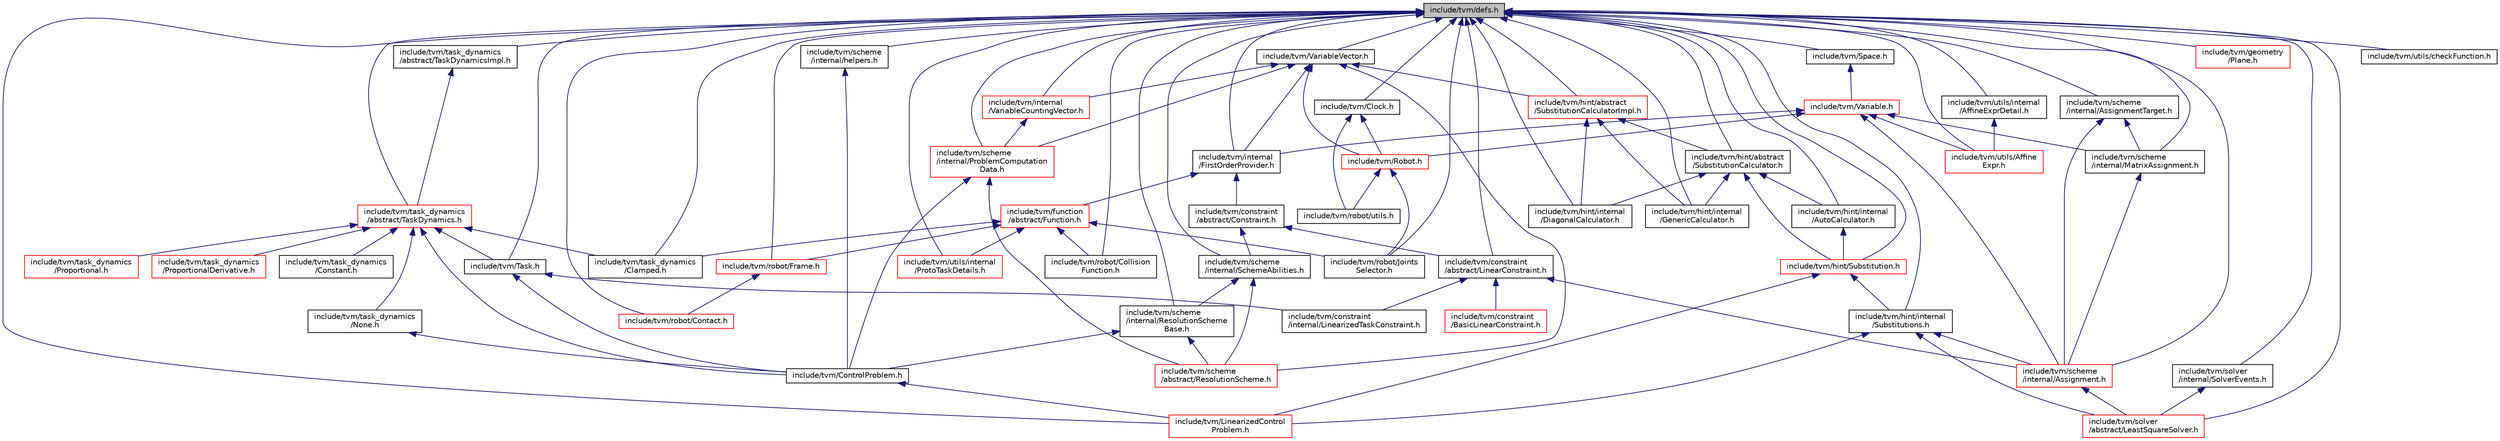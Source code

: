 digraph "include/tvm/defs.h"
{
  edge [fontname="Helvetica",fontsize="10",labelfontname="Helvetica",labelfontsize="10"];
  node [fontname="Helvetica",fontsize="10",shape=record];
  Node4 [label="include/tvm/defs.h",height=0.2,width=0.4,color="black", fillcolor="grey75", style="filled", fontcolor="black"];
  Node4 -> Node5 [dir="back",color="midnightblue",fontsize="10",style="solid",fontname="Helvetica"];
  Node5 [label="include/tvm/Clock.h",height=0.2,width=0.4,color="black", fillcolor="white", style="filled",URL="$Clock_8h.html"];
  Node5 -> Node6 [dir="back",color="midnightblue",fontsize="10",style="solid",fontname="Helvetica"];
  Node6 [label="include/tvm/Robot.h",height=0.2,width=0.4,color="red", fillcolor="white", style="filled",URL="$Robot_8h.html"];
  Node6 -> Node10 [dir="back",color="midnightblue",fontsize="10",style="solid",fontname="Helvetica"];
  Node10 [label="include/tvm/robot/Joints\lSelector.h",height=0.2,width=0.4,color="black", fillcolor="white", style="filled",URL="$JointsSelector_8h.html"];
  Node6 -> Node12 [dir="back",color="midnightblue",fontsize="10",style="solid",fontname="Helvetica"];
  Node12 [label="include/tvm/robot/utils.h",height=0.2,width=0.4,color="black", fillcolor="white", style="filled",URL="$utils_8h.html"];
  Node5 -> Node12 [dir="back",color="midnightblue",fontsize="10",style="solid",fontname="Helvetica"];
  Node4 -> Node13 [dir="back",color="midnightblue",fontsize="10",style="solid",fontname="Helvetica"];
  Node13 [label="include/tvm/internal\l/FirstOrderProvider.h",height=0.2,width=0.4,color="black", fillcolor="white", style="filled",URL="$FirstOrderProvider_8h.html"];
  Node13 -> Node14 [dir="back",color="midnightblue",fontsize="10",style="solid",fontname="Helvetica"];
  Node14 [label="include/tvm/constraint\l/abstract/Constraint.h",height=0.2,width=0.4,color="black", fillcolor="white", style="filled",URL="$Constraint_8h.html"];
  Node14 -> Node15 [dir="back",color="midnightblue",fontsize="10",style="solid",fontname="Helvetica"];
  Node15 [label="include/tvm/constraint\l/abstract/LinearConstraint.h",height=0.2,width=0.4,color="black", fillcolor="white", style="filled",URL="$LinearConstraint_8h.html"];
  Node15 -> Node16 [dir="back",color="midnightblue",fontsize="10",style="solid",fontname="Helvetica"];
  Node16 [label="include/tvm/constraint\l/BasicLinearConstraint.h",height=0.2,width=0.4,color="red", fillcolor="white", style="filled",URL="$BasicLinearConstraint_8h.html"];
  Node15 -> Node27 [dir="back",color="midnightblue",fontsize="10",style="solid",fontname="Helvetica"];
  Node27 [label="include/tvm/constraint\l/internal/LinearizedTaskConstraint.h",height=0.2,width=0.4,color="black", fillcolor="white", style="filled",URL="$LinearizedTaskConstraint_8h.html"];
  Node15 -> Node22 [dir="back",color="midnightblue",fontsize="10",style="solid",fontname="Helvetica"];
  Node22 [label="include/tvm/scheme\l/internal/Assignment.h",height=0.2,width=0.4,color="red", fillcolor="white", style="filled",URL="$Assignment_8h.html"];
  Node22 -> Node23 [dir="back",color="midnightblue",fontsize="10",style="solid",fontname="Helvetica"];
  Node23 [label="include/tvm/solver\l/abstract/LeastSquareSolver.h",height=0.2,width=0.4,color="red", fillcolor="white", style="filled",URL="$LeastSquareSolver_8h.html"];
  Node14 -> Node28 [dir="back",color="midnightblue",fontsize="10",style="solid",fontname="Helvetica"];
  Node28 [label="include/tvm/scheme\l/internal/SchemeAbilities.h",height=0.2,width=0.4,color="black", fillcolor="white", style="filled",URL="$SchemeAbilities_8h.html"];
  Node28 -> Node29 [dir="back",color="midnightblue",fontsize="10",style="solid",fontname="Helvetica"];
  Node29 [label="include/tvm/scheme\l/internal/ResolutionScheme\lBase.h",height=0.2,width=0.4,color="black", fillcolor="white", style="filled",URL="$ResolutionSchemeBase_8h.html"];
  Node29 -> Node30 [dir="back",color="midnightblue",fontsize="10",style="solid",fontname="Helvetica"];
  Node30 [label="include/tvm/ControlProblem.h",height=0.2,width=0.4,color="black", fillcolor="white", style="filled",URL="$ControlProblem_8h.html"];
  Node30 -> Node19 [dir="back",color="midnightblue",fontsize="10",style="solid",fontname="Helvetica"];
  Node19 [label="include/tvm/LinearizedControl\lProblem.h",height=0.2,width=0.4,color="red", fillcolor="white", style="filled",URL="$LinearizedControlProblem_8h.html"];
  Node29 -> Node31 [dir="back",color="midnightblue",fontsize="10",style="solid",fontname="Helvetica"];
  Node31 [label="include/tvm/scheme\l/abstract/ResolutionScheme.h",height=0.2,width=0.4,color="red", fillcolor="white", style="filled",URL="$ResolutionScheme_8h.html"];
  Node28 -> Node31 [dir="back",color="midnightblue",fontsize="10",style="solid",fontname="Helvetica"];
  Node13 -> Node32 [dir="back",color="midnightblue",fontsize="10",style="solid",fontname="Helvetica"];
  Node32 [label="include/tvm/function\l/abstract/Function.h",height=0.2,width=0.4,color="red", fillcolor="white", style="filled",URL="$Function_8h.html"];
  Node32 -> Node36 [dir="back",color="midnightblue",fontsize="10",style="solid",fontname="Helvetica"];
  Node36 [label="include/tvm/utils/internal\l/ProtoTaskDetails.h",height=0.2,width=0.4,color="red", fillcolor="white", style="filled",URL="$ProtoTaskDetails_8h.html"];
  Node32 -> Node39 [dir="back",color="midnightblue",fontsize="10",style="solid",fontname="Helvetica"];
  Node39 [label="include/tvm/robot/Collision\lFunction.h",height=0.2,width=0.4,color="black", fillcolor="white", style="filled",URL="$CollisionFunction_8h.html"];
  Node32 -> Node40 [dir="back",color="midnightblue",fontsize="10",style="solid",fontname="Helvetica"];
  Node40 [label="include/tvm/robot/Frame.h",height=0.2,width=0.4,color="red", fillcolor="white", style="filled",URL="$Frame_8h.html"];
  Node40 -> Node42 [dir="back",color="midnightblue",fontsize="10",style="solid",fontname="Helvetica"];
  Node42 [label="include/tvm/robot/Contact.h",height=0.2,width=0.4,color="red", fillcolor="white", style="filled",URL="$Contact_8h.html"];
  Node32 -> Node10 [dir="back",color="midnightblue",fontsize="10",style="solid",fontname="Helvetica"];
  Node32 -> Node46 [dir="back",color="midnightblue",fontsize="10",style="solid",fontname="Helvetica"];
  Node46 [label="include/tvm/task_dynamics\l/Clamped.h",height=0.2,width=0.4,color="black", fillcolor="white", style="filled",URL="$Clamped_8h.html"];
  Node4 -> Node48 [dir="back",color="midnightblue",fontsize="10",style="solid",fontname="Helvetica"];
  Node48 [label="include/tvm/Space.h",height=0.2,width=0.4,color="black", fillcolor="white", style="filled",URL="$Space_8h.html"];
  Node48 -> Node49 [dir="back",color="midnightblue",fontsize="10",style="solid",fontname="Helvetica"];
  Node49 [label="include/tvm/Variable.h",height=0.2,width=0.4,color="red", fillcolor="white", style="filled",URL="$Variable_8h.html"];
  Node49 -> Node13 [dir="back",color="midnightblue",fontsize="10",style="solid",fontname="Helvetica"];
  Node49 -> Node51 [dir="back",color="midnightblue",fontsize="10",style="solid",fontname="Helvetica"];
  Node51 [label="include/tvm/utils/Affine\lExpr.h",height=0.2,width=0.4,color="red", fillcolor="white", style="filled",URL="$AffineExpr_8h.html"];
  Node49 -> Node6 [dir="back",color="midnightblue",fontsize="10",style="solid",fontname="Helvetica"];
  Node49 -> Node22 [dir="back",color="midnightblue",fontsize="10",style="solid",fontname="Helvetica"];
  Node49 -> Node56 [dir="back",color="midnightblue",fontsize="10",style="solid",fontname="Helvetica"];
  Node56 [label="include/tvm/scheme\l/internal/MatrixAssignment.h",height=0.2,width=0.4,color="black", fillcolor="white", style="filled",URL="$MatrixAssignment_8h.html"];
  Node56 -> Node22 [dir="back",color="midnightblue",fontsize="10",style="solid",fontname="Helvetica"];
  Node4 -> Node57 [dir="back",color="midnightblue",fontsize="10",style="solid",fontname="Helvetica"];
  Node57 [label="include/tvm/VariableVector.h",height=0.2,width=0.4,color="black", fillcolor="white", style="filled",URL="$VariableVector_8h.html"];
  Node57 -> Node13 [dir="back",color="midnightblue",fontsize="10",style="solid",fontname="Helvetica"];
  Node57 -> Node58 [dir="back",color="midnightblue",fontsize="10",style="solid",fontname="Helvetica"];
  Node58 [label="include/tvm/internal\l/VariableCountingVector.h",height=0.2,width=0.4,color="red", fillcolor="white", style="filled",URL="$VariableCountingVector_8h.html"];
  Node58 -> Node59 [dir="back",color="midnightblue",fontsize="10",style="solid",fontname="Helvetica"];
  Node59 [label="include/tvm/scheme\l/internal/ProblemComputation\lData.h",height=0.2,width=0.4,color="red", fillcolor="white", style="filled",URL="$ProblemComputationData_8h.html"];
  Node59 -> Node30 [dir="back",color="midnightblue",fontsize="10",style="solid",fontname="Helvetica"];
  Node59 -> Node31 [dir="back",color="midnightblue",fontsize="10",style="solid",fontname="Helvetica"];
  Node57 -> Node59 [dir="back",color="midnightblue",fontsize="10",style="solid",fontname="Helvetica"];
  Node57 -> Node60 [dir="back",color="midnightblue",fontsize="10",style="solid",fontname="Helvetica"];
  Node60 [label="include/tvm/hint/abstract\l/SubstitutionCalculatorImpl.h",height=0.2,width=0.4,color="red", fillcolor="white", style="filled",URL="$SubstitutionCalculatorImpl_8h.html"];
  Node60 -> Node61 [dir="back",color="midnightblue",fontsize="10",style="solid",fontname="Helvetica"];
  Node61 [label="include/tvm/hint/abstract\l/SubstitutionCalculator.h",height=0.2,width=0.4,color="black", fillcolor="white", style="filled",URL="$SubstitutionCalculator_8h.html"];
  Node61 -> Node62 [dir="back",color="midnightblue",fontsize="10",style="solid",fontname="Helvetica"];
  Node62 [label="include/tvm/hint/internal\l/AutoCalculator.h",height=0.2,width=0.4,color="black", fillcolor="white", style="filled",URL="$AutoCalculator_8h.html"];
  Node62 -> Node63 [dir="back",color="midnightblue",fontsize="10",style="solid",fontname="Helvetica"];
  Node63 [label="include/tvm/hint/Substitution.h",height=0.2,width=0.4,color="red", fillcolor="white", style="filled",URL="$Substitution_8h.html"];
  Node63 -> Node18 [dir="back",color="midnightblue",fontsize="10",style="solid",fontname="Helvetica"];
  Node18 [label="include/tvm/hint/internal\l/Substitutions.h",height=0.2,width=0.4,color="black", fillcolor="white", style="filled",URL="$Substitutions_8h.html"];
  Node18 -> Node19 [dir="back",color="midnightblue",fontsize="10",style="solid",fontname="Helvetica"];
  Node18 -> Node22 [dir="back",color="midnightblue",fontsize="10",style="solid",fontname="Helvetica"];
  Node18 -> Node23 [dir="back",color="midnightblue",fontsize="10",style="solid",fontname="Helvetica"];
  Node63 -> Node19 [dir="back",color="midnightblue",fontsize="10",style="solid",fontname="Helvetica"];
  Node61 -> Node64 [dir="back",color="midnightblue",fontsize="10",style="solid",fontname="Helvetica"];
  Node64 [label="include/tvm/hint/internal\l/DiagonalCalculator.h",height=0.2,width=0.4,color="black", fillcolor="white", style="filled",URL="$DiagonalCalculator_8h.html"];
  Node61 -> Node65 [dir="back",color="midnightblue",fontsize="10",style="solid",fontname="Helvetica"];
  Node65 [label="include/tvm/hint/internal\l/GenericCalculator.h",height=0.2,width=0.4,color="black", fillcolor="white", style="filled",URL="$GenericCalculator_8h.html"];
  Node61 -> Node63 [dir="back",color="midnightblue",fontsize="10",style="solid",fontname="Helvetica"];
  Node60 -> Node64 [dir="back",color="midnightblue",fontsize="10",style="solid",fontname="Helvetica"];
  Node60 -> Node65 [dir="back",color="midnightblue",fontsize="10",style="solid",fontname="Helvetica"];
  Node57 -> Node6 [dir="back",color="midnightblue",fontsize="10",style="solid",fontname="Helvetica"];
  Node57 -> Node31 [dir="back",color="midnightblue",fontsize="10",style="solid",fontname="Helvetica"];
  Node4 -> Node15 [dir="back",color="midnightblue",fontsize="10",style="solid",fontname="Helvetica"];
  Node4 -> Node38 [dir="back",color="midnightblue",fontsize="10",style="solid",fontname="Helvetica"];
  Node38 [label="include/tvm/Task.h",height=0.2,width=0.4,color="black", fillcolor="white", style="filled",URL="$Task_8h.html"];
  Node38 -> Node27 [dir="back",color="midnightblue",fontsize="10",style="solid",fontname="Helvetica"];
  Node38 -> Node30 [dir="back",color="midnightblue",fontsize="10",style="solid",fontname="Helvetica"];
  Node4 -> Node66 [dir="back",color="midnightblue",fontsize="10",style="solid",fontname="Helvetica"];
  Node66 [label="include/tvm/task_dynamics\l/abstract/TaskDynamics.h",height=0.2,width=0.4,color="red", fillcolor="white", style="filled",URL="$TaskDynamics_8h.html"];
  Node66 -> Node38 [dir="back",color="midnightblue",fontsize="10",style="solid",fontname="Helvetica"];
  Node66 -> Node67 [dir="back",color="midnightblue",fontsize="10",style="solid",fontname="Helvetica"];
  Node67 [label="include/tvm/task_dynamics\l/None.h",height=0.2,width=0.4,color="black", fillcolor="white", style="filled",URL="$None_8h.html"];
  Node67 -> Node30 [dir="back",color="midnightblue",fontsize="10",style="solid",fontname="Helvetica"];
  Node66 -> Node30 [dir="back",color="midnightblue",fontsize="10",style="solid",fontname="Helvetica"];
  Node66 -> Node46 [dir="back",color="midnightblue",fontsize="10",style="solid",fontname="Helvetica"];
  Node66 -> Node68 [dir="back",color="midnightblue",fontsize="10",style="solid",fontname="Helvetica"];
  Node68 [label="include/tvm/task_dynamics\l/Constant.h",height=0.2,width=0.4,color="black", fillcolor="white", style="filled",URL="$Constant_8h.html"];
  Node66 -> Node69 [dir="back",color="midnightblue",fontsize="10",style="solid",fontname="Helvetica"];
  Node69 [label="include/tvm/task_dynamics\l/Proportional.h",height=0.2,width=0.4,color="red", fillcolor="white", style="filled",URL="$Proportional_8h.html"];
  Node66 -> Node71 [dir="back",color="midnightblue",fontsize="10",style="solid",fontname="Helvetica"];
  Node71 [label="include/tvm/task_dynamics\l/ProportionalDerivative.h",height=0.2,width=0.4,color="red", fillcolor="white", style="filled",URL="$ProportionalDerivative_8h.html"];
  Node4 -> Node74 [dir="back",color="midnightblue",fontsize="10",style="solid",fontname="Helvetica"];
  Node74 [label="include/tvm/task_dynamics\l/abstract/TaskDynamicsImpl.h",height=0.2,width=0.4,color="black", fillcolor="white", style="filled",URL="$TaskDynamicsImpl_8h.html"];
  Node74 -> Node66 [dir="back",color="midnightblue",fontsize="10",style="solid",fontname="Helvetica"];
  Node4 -> Node51 [dir="back",color="midnightblue",fontsize="10",style="solid",fontname="Helvetica"];
  Node4 -> Node75 [dir="back",color="midnightblue",fontsize="10",style="solid",fontname="Helvetica"];
  Node75 [label="include/tvm/utils/internal\l/AffineExprDetail.h",height=0.2,width=0.4,color="black", fillcolor="white", style="filled",URL="$AffineExprDetail_8h.html"];
  Node75 -> Node51 [dir="back",color="midnightblue",fontsize="10",style="solid",fontname="Helvetica"];
  Node4 -> Node36 [dir="back",color="midnightblue",fontsize="10",style="solid",fontname="Helvetica"];
  Node4 -> Node58 [dir="back",color="midnightblue",fontsize="10",style="solid",fontname="Helvetica"];
  Node4 -> Node59 [dir="back",color="midnightblue",fontsize="10",style="solid",fontname="Helvetica"];
  Node4 -> Node29 [dir="back",color="midnightblue",fontsize="10",style="solid",fontname="Helvetica"];
  Node4 -> Node28 [dir="back",color="midnightblue",fontsize="10",style="solid",fontname="Helvetica"];
  Node4 -> Node76 [dir="back",color="midnightblue",fontsize="10",style="solid",fontname="Helvetica"];
  Node76 [label="include/tvm/scheme\l/internal/helpers.h",height=0.2,width=0.4,color="black", fillcolor="white", style="filled",URL="$helpers_8h.html"];
  Node76 -> Node30 [dir="back",color="midnightblue",fontsize="10",style="solid",fontname="Helvetica"];
  Node4 -> Node77 [dir="back",color="midnightblue",fontsize="10",style="solid",fontname="Helvetica"];
  Node77 [label="include/tvm/geometry\l/Plane.h",height=0.2,width=0.4,color="red", fillcolor="white", style="filled",URL="$Plane_8h.html"];
  Node4 -> Node61 [dir="back",color="midnightblue",fontsize="10",style="solid",fontname="Helvetica"];
  Node4 -> Node60 [dir="back",color="midnightblue",fontsize="10",style="solid",fontname="Helvetica"];
  Node4 -> Node62 [dir="back",color="midnightblue",fontsize="10",style="solid",fontname="Helvetica"];
  Node4 -> Node64 [dir="back",color="midnightblue",fontsize="10",style="solid",fontname="Helvetica"];
  Node4 -> Node65 [dir="back",color="midnightblue",fontsize="10",style="solid",fontname="Helvetica"];
  Node4 -> Node18 [dir="back",color="midnightblue",fontsize="10",style="solid",fontname="Helvetica"];
  Node4 -> Node63 [dir="back",color="midnightblue",fontsize="10",style="solid",fontname="Helvetica"];
  Node4 -> Node19 [dir="back",color="midnightblue",fontsize="10",style="solid",fontname="Helvetica"];
  Node4 -> Node39 [dir="back",color="midnightblue",fontsize="10",style="solid",fontname="Helvetica"];
  Node4 -> Node40 [dir="back",color="midnightblue",fontsize="10",style="solid",fontname="Helvetica"];
  Node4 -> Node42 [dir="back",color="midnightblue",fontsize="10",style="solid",fontname="Helvetica"];
  Node4 -> Node10 [dir="back",color="midnightblue",fontsize="10",style="solid",fontname="Helvetica"];
  Node4 -> Node22 [dir="back",color="midnightblue",fontsize="10",style="solid",fontname="Helvetica"];
  Node4 -> Node78 [dir="back",color="midnightblue",fontsize="10",style="solid",fontname="Helvetica"];
  Node78 [label="include/tvm/scheme\l/internal/AssignmentTarget.h",height=0.2,width=0.4,color="black", fillcolor="white", style="filled",URL="$AssignmentTarget_8h.html"];
  Node78 -> Node22 [dir="back",color="midnightblue",fontsize="10",style="solid",fontname="Helvetica"];
  Node78 -> Node56 [dir="back",color="midnightblue",fontsize="10",style="solid",fontname="Helvetica"];
  Node4 -> Node56 [dir="back",color="midnightblue",fontsize="10",style="solid",fontname="Helvetica"];
  Node4 -> Node23 [dir="back",color="midnightblue",fontsize="10",style="solid",fontname="Helvetica"];
  Node4 -> Node79 [dir="back",color="midnightblue",fontsize="10",style="solid",fontname="Helvetica"];
  Node79 [label="include/tvm/solver\l/internal/SolverEvents.h",height=0.2,width=0.4,color="black", fillcolor="white", style="filled",URL="$SolverEvents_8h.html"];
  Node79 -> Node23 [dir="back",color="midnightblue",fontsize="10",style="solid",fontname="Helvetica"];
  Node4 -> Node46 [dir="back",color="midnightblue",fontsize="10",style="solid",fontname="Helvetica"];
  Node4 -> Node80 [dir="back",color="midnightblue",fontsize="10",style="solid",fontname="Helvetica"];
  Node80 [label="include/tvm/utils/checkFunction.h",height=0.2,width=0.4,color="black", fillcolor="white", style="filled",URL="$checkFunction_8h.html"];
}
